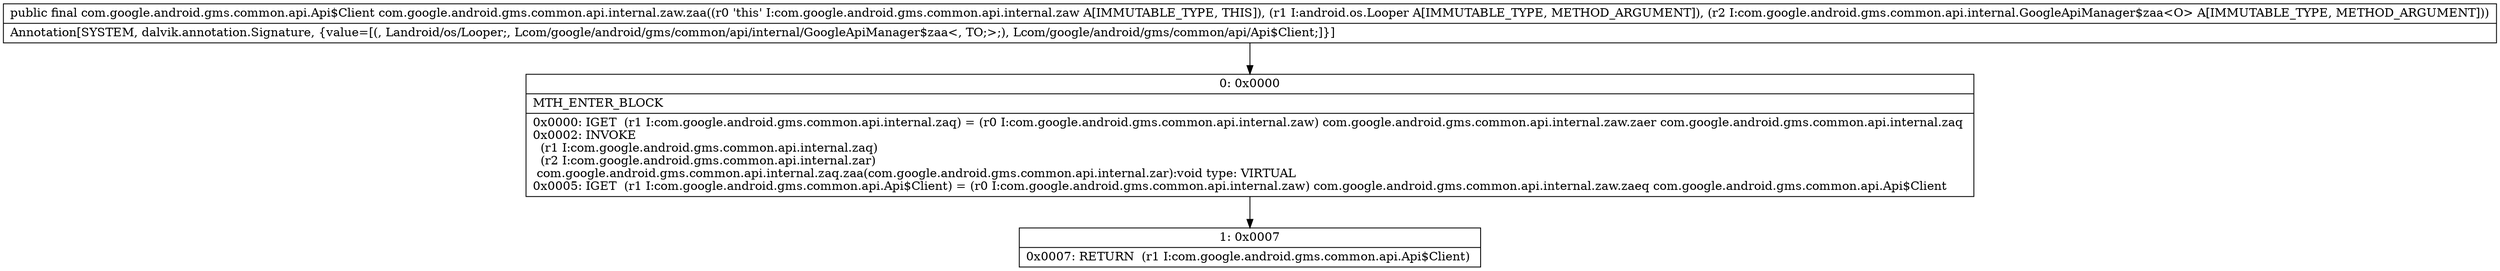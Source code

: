 digraph "CFG forcom.google.android.gms.common.api.internal.zaw.zaa(Landroid\/os\/Looper;Lcom\/google\/android\/gms\/common\/api\/internal\/GoogleApiManager$zaa;)Lcom\/google\/android\/gms\/common\/api\/Api$Client;" {
Node_0 [shape=record,label="{0\:\ 0x0000|MTH_ENTER_BLOCK\l|0x0000: IGET  (r1 I:com.google.android.gms.common.api.internal.zaq) = (r0 I:com.google.android.gms.common.api.internal.zaw) com.google.android.gms.common.api.internal.zaw.zaer com.google.android.gms.common.api.internal.zaq \l0x0002: INVOKE  \l  (r1 I:com.google.android.gms.common.api.internal.zaq)\l  (r2 I:com.google.android.gms.common.api.internal.zar)\l com.google.android.gms.common.api.internal.zaq.zaa(com.google.android.gms.common.api.internal.zar):void type: VIRTUAL \l0x0005: IGET  (r1 I:com.google.android.gms.common.api.Api$Client) = (r0 I:com.google.android.gms.common.api.internal.zaw) com.google.android.gms.common.api.internal.zaw.zaeq com.google.android.gms.common.api.Api$Client \l}"];
Node_1 [shape=record,label="{1\:\ 0x0007|0x0007: RETURN  (r1 I:com.google.android.gms.common.api.Api$Client) \l}"];
MethodNode[shape=record,label="{public final com.google.android.gms.common.api.Api$Client com.google.android.gms.common.api.internal.zaw.zaa((r0 'this' I:com.google.android.gms.common.api.internal.zaw A[IMMUTABLE_TYPE, THIS]), (r1 I:android.os.Looper A[IMMUTABLE_TYPE, METHOD_ARGUMENT]), (r2 I:com.google.android.gms.common.api.internal.GoogleApiManager$zaa\<O\> A[IMMUTABLE_TYPE, METHOD_ARGUMENT]))  | Annotation[SYSTEM, dalvik.annotation.Signature, \{value=[(, Landroid\/os\/Looper;, Lcom\/google\/android\/gms\/common\/api\/internal\/GoogleApiManager$zaa\<, TO;\>;), Lcom\/google\/android\/gms\/common\/api\/Api$Client;]\}]\l}"];
MethodNode -> Node_0;
Node_0 -> Node_1;
}

